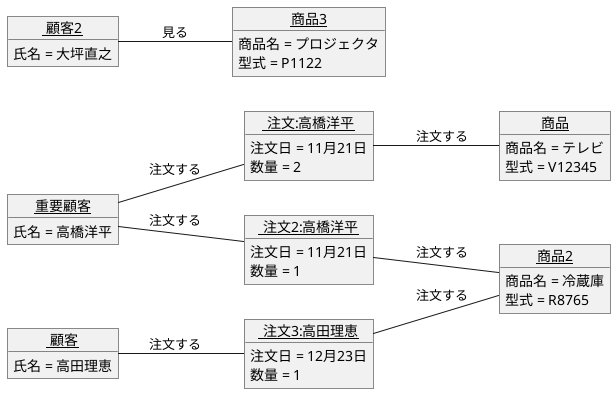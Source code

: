 @startuml 家電１
left to right direction
object "<u>重要顧客</u>" as imuser {
氏名 = 高橋洋平
}

object "<u> 顧客</u>" as user {
氏名 = 高田理恵
}

object "<u> 顧客2</u>" as user2 {
氏名 = 大坪直之
}

object "<u>商品</u>" as mer {
商品名 = テレビ
型式 = V12345
}

object "<u>商品2</u>" as mer2 {
商品名 = 冷蔵庫
型式 = R8765
}

object "<u>商品3</u>" as mer3 {
商品名 = プロジェクタ
型式 = P1122
}

object "<u> 注文:高橋洋平</u>" as order {
注文日 = 11月21日
数量 = 2
}

object "<u> 注文2:高橋洋平</u>" as order2 {
注文日 = 11月21日
数量 = 1
}

object "<u> 注文3:高田理恵</u>" as order3 {
注文日 = 12月23日
数量 = 1
}

imuser -- order : 注文する
order -- mer : 注文する
imuser -- order2 : 注文する
order2 -- mer2 : 注文する
user -- order3 : 注文する
order3 -- mer2 : 注文する
user2 -- mer3 : 見る
@enduml
